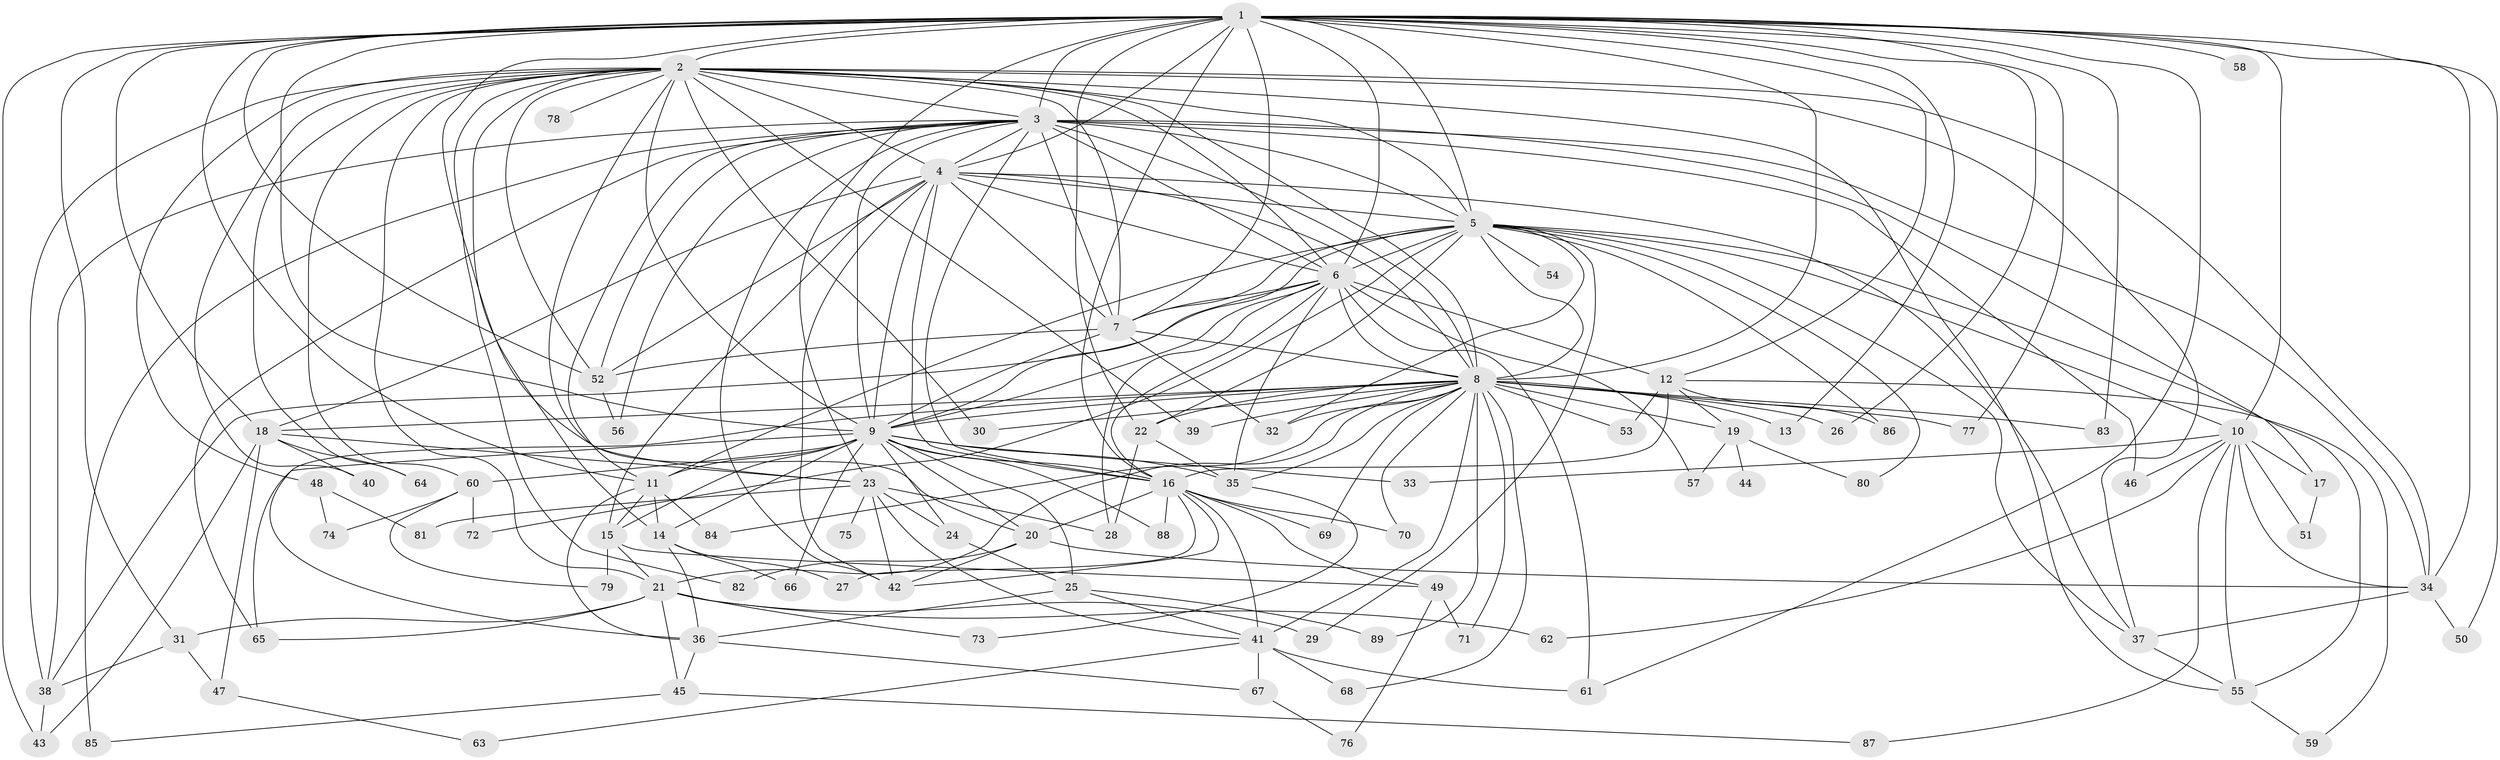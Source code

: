 // original degree distribution, {29: 0.013605442176870748, 18: 0.013605442176870748, 22: 0.013605442176870748, 19: 0.013605442176870748, 34: 0.006802721088435374, 23: 0.006802721088435374, 10: 0.013605442176870748, 6: 0.02040816326530612, 2: 0.54421768707483, 7: 0.006802721088435374, 4: 0.1292517006802721, 5: 0.05442176870748299, 3: 0.14965986394557823, 9: 0.013605442176870748}
// Generated by graph-tools (version 1.1) at 2025/49/03/04/25 22:49:25]
// undirected, 89 vertices, 229 edges
graph export_dot {
  node [color=gray90,style=filled];
  1;
  2;
  3;
  4;
  5;
  6;
  7;
  8;
  9;
  10;
  11;
  12;
  13;
  14;
  15;
  16;
  17;
  18;
  19;
  20;
  21;
  22;
  23;
  24;
  25;
  26;
  27;
  28;
  29;
  30;
  31;
  32;
  33;
  34;
  35;
  36;
  37;
  38;
  39;
  40;
  41;
  42;
  43;
  44;
  45;
  46;
  47;
  48;
  49;
  50;
  51;
  52;
  53;
  54;
  55;
  56;
  57;
  58;
  59;
  60;
  61;
  62;
  63;
  64;
  65;
  66;
  67;
  68;
  69;
  70;
  71;
  72;
  73;
  74;
  75;
  76;
  77;
  78;
  79;
  80;
  81;
  82;
  83;
  84;
  85;
  86;
  87;
  88;
  89;
  1 -- 2 [weight=3.0];
  1 -- 3 [weight=4.0];
  1 -- 4 [weight=3.0];
  1 -- 5 [weight=3.0];
  1 -- 6 [weight=3.0];
  1 -- 7 [weight=3.0];
  1 -- 8 [weight=2.0];
  1 -- 9 [weight=2.0];
  1 -- 10 [weight=1.0];
  1 -- 11 [weight=1.0];
  1 -- 12 [weight=1.0];
  1 -- 13 [weight=1.0];
  1 -- 16 [weight=1.0];
  1 -- 18 [weight=1.0];
  1 -- 20 [weight=2.0];
  1 -- 22 [weight=1.0];
  1 -- 23 [weight=1.0];
  1 -- 26 [weight=1.0];
  1 -- 31 [weight=1.0];
  1 -- 34 [weight=1.0];
  1 -- 43 [weight=1.0];
  1 -- 50 [weight=1.0];
  1 -- 52 [weight=1.0];
  1 -- 58 [weight=2.0];
  1 -- 61 [weight=1.0];
  1 -- 77 [weight=1.0];
  1 -- 83 [weight=1.0];
  2 -- 3 [weight=1.0];
  2 -- 4 [weight=1.0];
  2 -- 5 [weight=1.0];
  2 -- 6 [weight=1.0];
  2 -- 7 [weight=1.0];
  2 -- 8 [weight=1.0];
  2 -- 9 [weight=1.0];
  2 -- 14 [weight=2.0];
  2 -- 21 [weight=1.0];
  2 -- 23 [weight=1.0];
  2 -- 30 [weight=1.0];
  2 -- 34 [weight=1.0];
  2 -- 37 [weight=1.0];
  2 -- 38 [weight=1.0];
  2 -- 39 [weight=1.0];
  2 -- 40 [weight=1.0];
  2 -- 48 [weight=1.0];
  2 -- 52 [weight=1.0];
  2 -- 55 [weight=1.0];
  2 -- 60 [weight=1.0];
  2 -- 64 [weight=1.0];
  2 -- 78 [weight=1.0];
  2 -- 82 [weight=1.0];
  3 -- 4 [weight=1.0];
  3 -- 5 [weight=1.0];
  3 -- 6 [weight=1.0];
  3 -- 7 [weight=7.0];
  3 -- 8 [weight=2.0];
  3 -- 9 [weight=1.0];
  3 -- 11 [weight=1.0];
  3 -- 16 [weight=1.0];
  3 -- 17 [weight=1.0];
  3 -- 34 [weight=1.0];
  3 -- 38 [weight=1.0];
  3 -- 42 [weight=1.0];
  3 -- 46 [weight=1.0];
  3 -- 52 [weight=1.0];
  3 -- 56 [weight=1.0];
  3 -- 65 [weight=1.0];
  3 -- 85 [weight=2.0];
  4 -- 5 [weight=1.0];
  4 -- 6 [weight=1.0];
  4 -- 7 [weight=1.0];
  4 -- 8 [weight=1.0];
  4 -- 9 [weight=1.0];
  4 -- 15 [weight=1.0];
  4 -- 16 [weight=7.0];
  4 -- 18 [weight=1.0];
  4 -- 37 [weight=1.0];
  4 -- 42 [weight=1.0];
  4 -- 52 [weight=1.0];
  5 -- 6 [weight=1.0];
  5 -- 7 [weight=1.0];
  5 -- 8 [weight=1.0];
  5 -- 9 [weight=1.0];
  5 -- 10 [weight=1.0];
  5 -- 11 [weight=1.0];
  5 -- 22 [weight=1.0];
  5 -- 29 [weight=1.0];
  5 -- 32 [weight=1.0];
  5 -- 37 [weight=1.0];
  5 -- 54 [weight=1.0];
  5 -- 55 [weight=1.0];
  5 -- 72 [weight=1.0];
  5 -- 80 [weight=1.0];
  5 -- 86 [weight=1.0];
  6 -- 7 [weight=1.0];
  6 -- 8 [weight=1.0];
  6 -- 9 [weight=1.0];
  6 -- 12 [weight=1.0];
  6 -- 16 [weight=2.0];
  6 -- 28 [weight=1.0];
  6 -- 35 [weight=1.0];
  6 -- 38 [weight=1.0];
  6 -- 57 [weight=1.0];
  6 -- 61 [weight=1.0];
  7 -- 8 [weight=2.0];
  7 -- 9 [weight=1.0];
  7 -- 32 [weight=1.0];
  7 -- 52 [weight=1.0];
  8 -- 9 [weight=2.0];
  8 -- 13 [weight=1.0];
  8 -- 18 [weight=1.0];
  8 -- 19 [weight=1.0];
  8 -- 21 [weight=1.0];
  8 -- 22 [weight=1.0];
  8 -- 26 [weight=1.0];
  8 -- 30 [weight=1.0];
  8 -- 32 [weight=2.0];
  8 -- 35 [weight=1.0];
  8 -- 36 [weight=1.0];
  8 -- 39 [weight=1.0];
  8 -- 41 [weight=1.0];
  8 -- 53 [weight=1.0];
  8 -- 68 [weight=1.0];
  8 -- 69 [weight=1.0];
  8 -- 70 [weight=1.0];
  8 -- 71 [weight=1.0];
  8 -- 77 [weight=1.0];
  8 -- 83 [weight=1.0];
  8 -- 84 [weight=1.0];
  8 -- 89 [weight=1.0];
  9 -- 11 [weight=1.0];
  9 -- 14 [weight=1.0];
  9 -- 15 [weight=1.0];
  9 -- 16 [weight=1.0];
  9 -- 20 [weight=1.0];
  9 -- 24 [weight=1.0];
  9 -- 25 [weight=1.0];
  9 -- 33 [weight=1.0];
  9 -- 35 [weight=1.0];
  9 -- 60 [weight=1.0];
  9 -- 65 [weight=1.0];
  9 -- 66 [weight=1.0];
  9 -- 88 [weight=1.0];
  10 -- 17 [weight=1.0];
  10 -- 33 [weight=1.0];
  10 -- 34 [weight=1.0];
  10 -- 46 [weight=1.0];
  10 -- 51 [weight=1.0];
  10 -- 55 [weight=1.0];
  10 -- 62 [weight=1.0];
  10 -- 87 [weight=1.0];
  11 -- 14 [weight=1.0];
  11 -- 15 [weight=1.0];
  11 -- 36 [weight=2.0];
  11 -- 84 [weight=1.0];
  12 -- 16 [weight=1.0];
  12 -- 19 [weight=1.0];
  12 -- 53 [weight=1.0];
  12 -- 59 [weight=1.0];
  12 -- 86 [weight=1.0];
  14 -- 27 [weight=1.0];
  14 -- 36 [weight=1.0];
  14 -- 66 [weight=1.0];
  15 -- 21 [weight=1.0];
  15 -- 49 [weight=1.0];
  15 -- 79 [weight=1.0];
  16 -- 20 [weight=1.0];
  16 -- 27 [weight=1.0];
  16 -- 41 [weight=1.0];
  16 -- 42 [weight=1.0];
  16 -- 49 [weight=1.0];
  16 -- 69 [weight=1.0];
  16 -- 70 [weight=1.0];
  16 -- 88 [weight=1.0];
  17 -- 51 [weight=1.0];
  18 -- 23 [weight=1.0];
  18 -- 40 [weight=1.0];
  18 -- 43 [weight=1.0];
  18 -- 47 [weight=1.0];
  18 -- 64 [weight=1.0];
  19 -- 44 [weight=1.0];
  19 -- 57 [weight=1.0];
  19 -- 80 [weight=1.0];
  20 -- 34 [weight=1.0];
  20 -- 42 [weight=1.0];
  20 -- 82 [weight=1.0];
  21 -- 29 [weight=1.0];
  21 -- 31 [weight=1.0];
  21 -- 45 [weight=1.0];
  21 -- 62 [weight=1.0];
  21 -- 65 [weight=1.0];
  21 -- 73 [weight=1.0];
  22 -- 28 [weight=1.0];
  22 -- 35 [weight=1.0];
  23 -- 24 [weight=1.0];
  23 -- 28 [weight=1.0];
  23 -- 41 [weight=1.0];
  23 -- 42 [weight=1.0];
  23 -- 75 [weight=1.0];
  23 -- 81 [weight=1.0];
  24 -- 25 [weight=1.0];
  25 -- 36 [weight=1.0];
  25 -- 41 [weight=1.0];
  25 -- 89 [weight=1.0];
  31 -- 38 [weight=1.0];
  31 -- 47 [weight=1.0];
  34 -- 37 [weight=2.0];
  34 -- 50 [weight=1.0];
  35 -- 73 [weight=1.0];
  36 -- 45 [weight=1.0];
  36 -- 67 [weight=1.0];
  37 -- 55 [weight=1.0];
  38 -- 43 [weight=1.0];
  41 -- 61 [weight=1.0];
  41 -- 63 [weight=1.0];
  41 -- 67 [weight=1.0];
  41 -- 68 [weight=1.0];
  45 -- 85 [weight=1.0];
  45 -- 87 [weight=1.0];
  47 -- 63 [weight=1.0];
  48 -- 74 [weight=1.0];
  48 -- 81 [weight=1.0];
  49 -- 71 [weight=1.0];
  49 -- 76 [weight=1.0];
  52 -- 56 [weight=1.0];
  55 -- 59 [weight=1.0];
  60 -- 72 [weight=1.0];
  60 -- 74 [weight=1.0];
  60 -- 79 [weight=1.0];
  67 -- 76 [weight=1.0];
}
